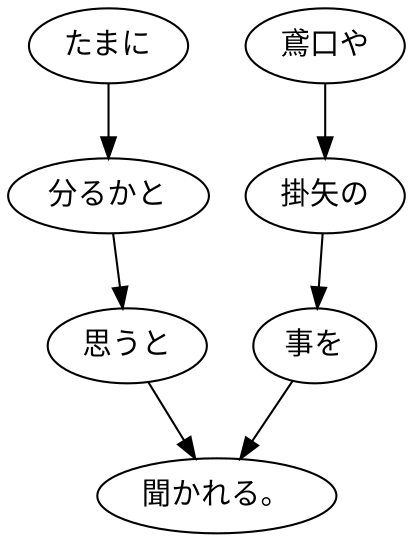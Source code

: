 digraph graph1563 {
	node0 [label="たまに"];
	node1 [label="分るかと"];
	node2 [label="思うと"];
	node3 [label="鳶口や"];
	node4 [label="掛矢の"];
	node5 [label="事を"];
	node6 [label="聞かれる。"];
	node0 -> node1;
	node1 -> node2;
	node2 -> node6;
	node3 -> node4;
	node4 -> node5;
	node5 -> node6;
}
